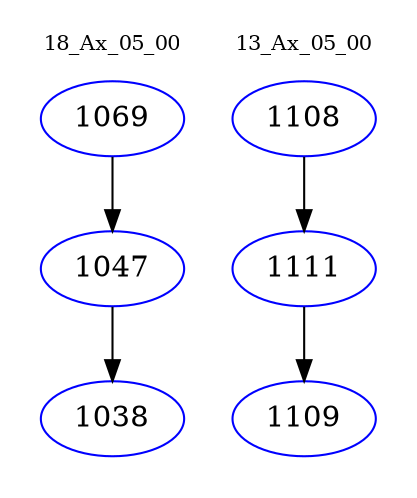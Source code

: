 digraph{
subgraph cluster_0 {
color = white
label = "18_Ax_05_00";
fontsize=10;
T0_1069 [label="1069", color="blue"]
T0_1069 -> T0_1047 [color="black"]
T0_1047 [label="1047", color="blue"]
T0_1047 -> T0_1038 [color="black"]
T0_1038 [label="1038", color="blue"]
}
subgraph cluster_1 {
color = white
label = "13_Ax_05_00";
fontsize=10;
T1_1108 [label="1108", color="blue"]
T1_1108 -> T1_1111 [color="black"]
T1_1111 [label="1111", color="blue"]
T1_1111 -> T1_1109 [color="black"]
T1_1109 [label="1109", color="blue"]
}
}
